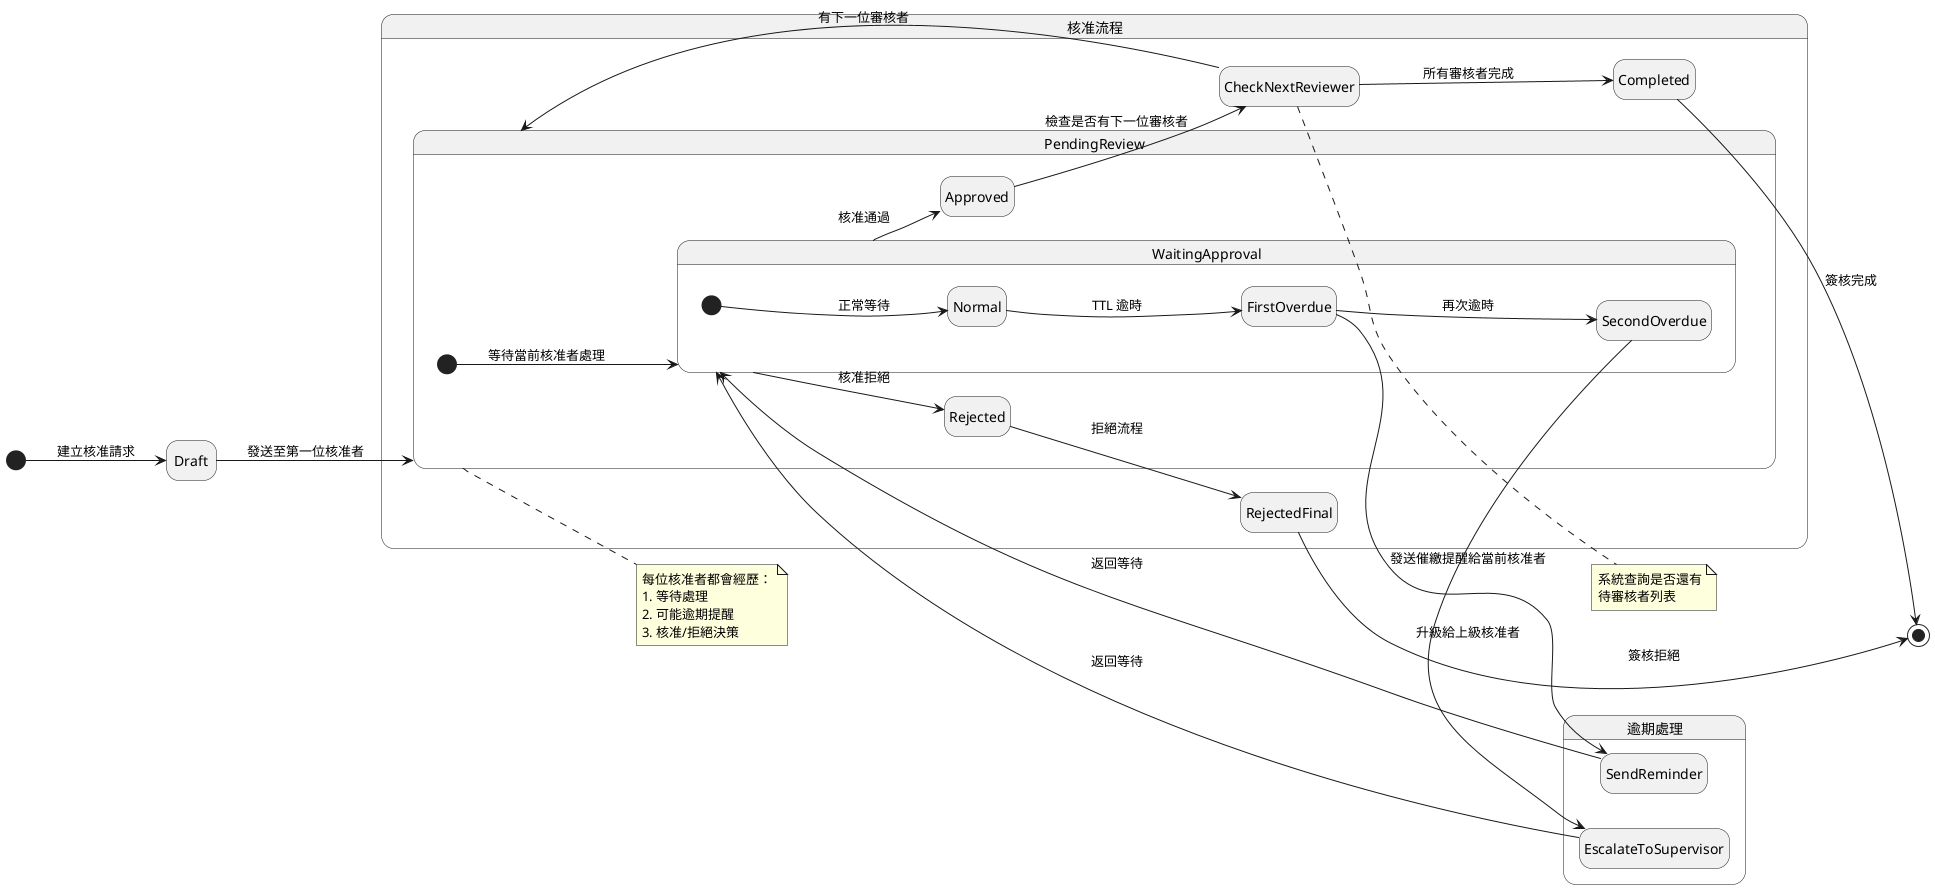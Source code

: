 @startuml

left to right direction
hide empty description

[*] --> Draft: 建立核准請求

state "核准流程" as ApprovalFlow {
  Draft --> PendingReview: 發送至第一位核准者

  state PendingReview {
    [*] --> WaitingApproval: 等待當前核准者處理

    state WaitingApproval {
      [*] --> Normal: 正常等待
      Normal --> FirstOverdue: TTL 逾時
      FirstOverdue --> SecondOverdue: 再次逾時
    }

    WaitingApproval --> Approved: 核准通過
    WaitingApproval --> Rejected: 核准拒絕
  }

  Approved --> CheckNextReviewer: 檢查是否有下一位審核者

  state CheckNextReviewer <<choice>>
  CheckNextReviewer --> PendingReview: 有下一位審核者
  CheckNextReviewer --> Completed: 所有審核者完成

  Rejected --> RejectedFinal: 拒絕流程
}

state "逾期處理" as OverdueHandling {
  FirstOverdue --> SendReminder: 發送催繳提醒給當前核准者
  SendReminder --> WaitingApproval: 返回等待

  SecondOverdue --> EscalateToSupervisor: 升級給上級核准者
  EscalateToSupervisor --> WaitingApproval: 返回等待
}

Completed --> [*]: 簽核完成
RejectedFinal --> [*]: 簽核拒絕

note right of PendingReview
  每位核准者都會經歷：
  1. 等待處理
  2. 可能逾期提醒
  3. 核准/拒絕決策
end note

note right of CheckNextReviewer
  系統查詢是否還有
  待審核者列表
end note

@enduml
